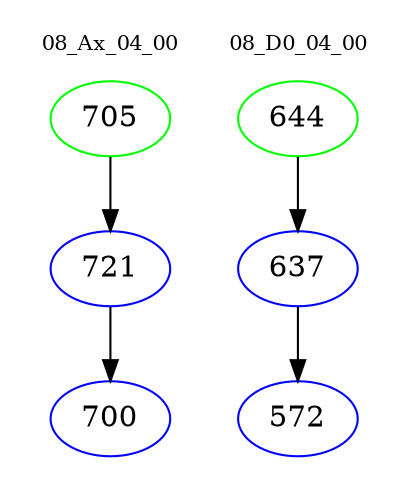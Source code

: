 digraph{
subgraph cluster_0 {
color = white
label = "08_Ax_04_00";
fontsize=10;
T0_705 [label="705", color="green"]
T0_705 -> T0_721 [color="black"]
T0_721 [label="721", color="blue"]
T0_721 -> T0_700 [color="black"]
T0_700 [label="700", color="blue"]
}
subgraph cluster_1 {
color = white
label = "08_D0_04_00";
fontsize=10;
T1_644 [label="644", color="green"]
T1_644 -> T1_637 [color="black"]
T1_637 [label="637", color="blue"]
T1_637 -> T1_572 [color="black"]
T1_572 [label="572", color="blue"]
}
}
